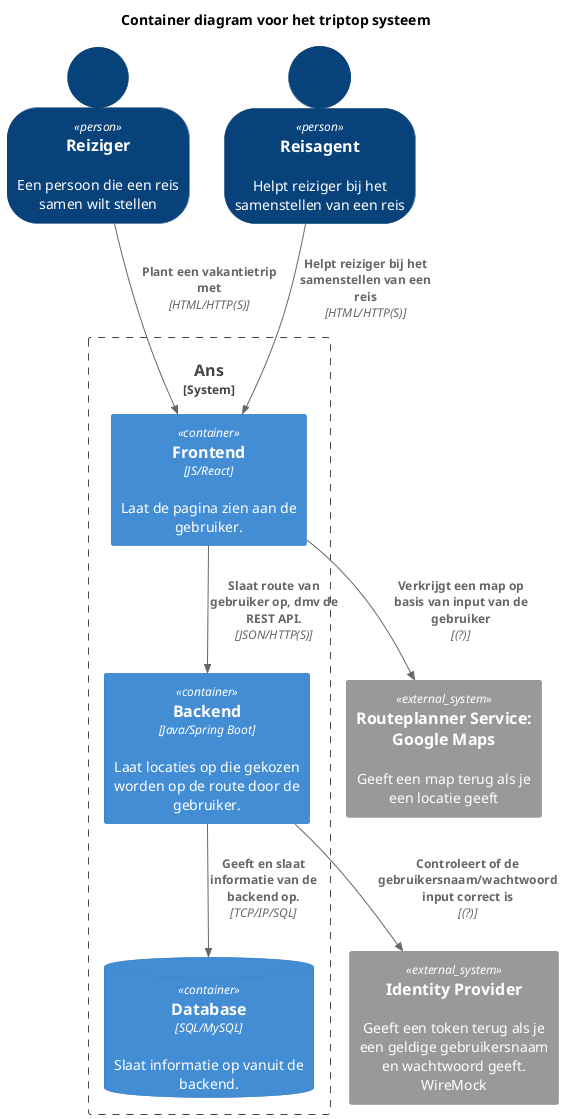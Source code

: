 @startuml

!include <C4/C4>
!include <C4/C4_Context>
!include <C4/C4_Container>

SHOW_PERSON_OUTLINE()

AddRelTag("sync/async", $textColor=$ARROW_FONT_COLOR, $lineColor=$ARROW_COLOR, $lineStyle=DottedLine())

title Container diagram voor het triptop systeem

Person(reiziger, Reiziger, "Een persoon die een reis samen wilt stellen")
Person(reisagent, Reisagent, "Helpt reiziger bij het samenstellen van een reis")

System_Ext(wiremock, "Identity Provider", "Geeft een token terug als je een geldige gebruikersnaam en wachtwoord geeft. WireMock")
System_Ext(routeplanner, "Routeplanner Service: Google Maps", "Geeft een map terug als je een locatie geeft")

System_Boundary("key_boundary", "Ans", $tags="") {
    Container(frontend, "Frontend", $techn="JS/React", $descr="Laat de pagina zien aan de gebruiker.", $tags="", $link="")
    Container(backend, "Backend", $techn="Java/Spring Boot", $descr="Laat locaties op die gekozen worden op de route door de gebruiker.", $tags="", $link="")
    ContainerDb(db, "Database", $techn="SQL/MySQL", $descr="Slaat informatie op vanuit de backend.", $tags="", $link="")
    Rel(reiziger, frontend, "Plant een vakantietrip met", $techn="HTML/HTTP(S)", $tags="", $link="")
    Rel(reisagent, frontend, "Helpt reiziger bij het samenstellen van een reis", $techn="HTML/HTTP(S)", $tags="", $link="")
    Rel(frontend, backend, "Slaat route van gebruiker op, dmv de REST API.", $techn="JSON/HTTP(S)", $tags="", $link="")
    Rel(backend, db, "Geeft en slaat informatie van de backend op.", $techn="TCP/IP/SQL", $tags="", $link="")
    Rel(backend, wiremock, "Controleert of de gebruikersnaam/wachtwoord input correct is", $techn="(?)", $tags="", $link="")
    Rel(frontend, routeplanner, "Verkrijgt een map op basis van input van de gebruiker", $techn="(?)", $tags="", $link="")
 }

@enduml